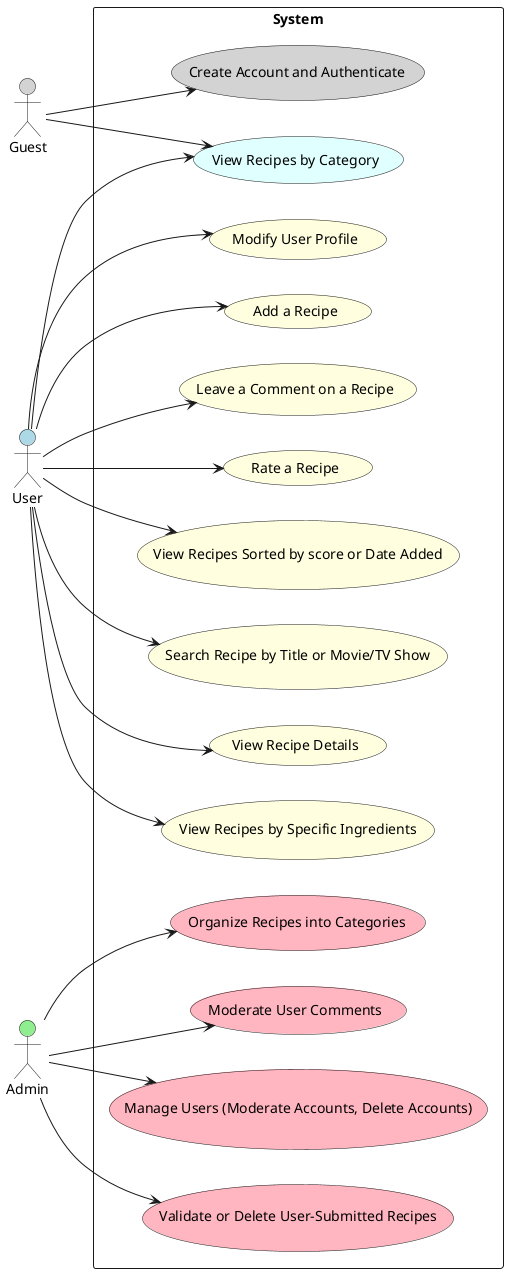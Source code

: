 @startuml
left to right direction

actor "Guest" as G #lightgray
actor "User" as U #lightblue
actor "Admin" as A #lightgreen

rectangle "System" {
  
  usecase "View Recipes by Category" as UC1 #lightcyan
  usecase "Search Recipe by Title or Movie/TV Show" as UC2 #lightyellow
  usecase "View Recipe Details" as UC3 #lightyellow 
  usecase "Create Account and Authenticate" as UC4 #lightgray
  usecase "Modify User Profile" as UC5 #lightyellow
  usecase "Add a Recipe" as UC6 #lightyellow
  usecase "Leave a Comment on a Recipe" as UC7 #lightyellow
  usecase "Rate a Recipe" as UC8 #lightyellow
  usecase "View Recipes Sorted by score or Date Added" as UC10 #lightyellow
  usecase "View Recipes by Specific Ingredients" as UC11 #lightyellow
  usecase "Manage Users (Moderate Accounts, Delete Accounts)" as UC12 #lightpink
  usecase "Validate or Delete User-Submitted Recipes" as UC13 #lightpink
  usecase "Organize Recipes into Categories" as UC14 #lightpink
  usecase "Moderate User Comments" as UC15 #lightpink
}

' Guest Access (light gray)
G -down-> UC1
G -down-> UC4

' User Access (light blue)
U -down-> UC1
U -down-> UC2
U -down-> UC3
U -down-> UC5
U -down-> UC6
U -down-> UC7
U -down-> UC8
U -down-> UC10
U -down-> UC11

' Admin Access (light green)
A -down-> UC12
A -down-> UC13
A -down-> UC14
A -down-> UC15
@enduml